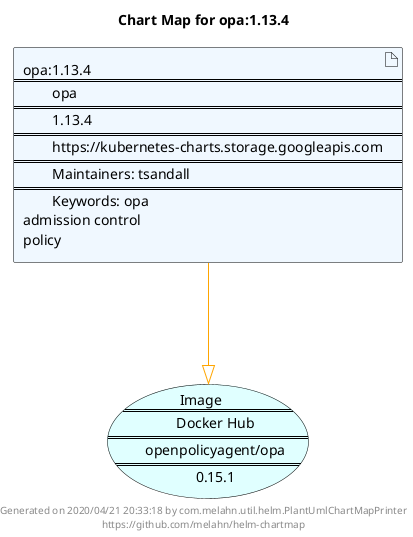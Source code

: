 @startuml
skinparam linetype ortho
skinparam backgroundColor white
skinparam usecaseBorderColor black
skinparam usecaseArrowColor LightSlateGray
skinparam artifactBorderColor black
skinparam artifactArrowColor LightSlateGray

title Chart Map for opa:1.13.4

'There is one referenced Helm Chart
artifact "opa:1.13.4\n====\n\topa\n====\n\t1.13.4\n====\n\thttps://kubernetes-charts.storage.googleapis.com\n====\n\tMaintainers: tsandall\n====\n\tKeywords: opa\nadmission control\npolicy" as opa_1_13_4 #AliceBlue

'There is one referenced Docker Image
usecase "Image\n====\n\tDocker Hub\n====\n\topenpolicyagent/opa\n====\n\t0.15.1" as openpolicyagent_opa_0_15_1 #LightCyan

'Chart Dependencies
opa_1_13_4--[#orange]-|>openpolicyagent_opa_0_15_1

center footer Generated on 2020/04/21 20:33:18 by com.melahn.util.helm.PlantUmlChartMapPrinter\nhttps://github.com/melahn/helm-chartmap
@enduml
